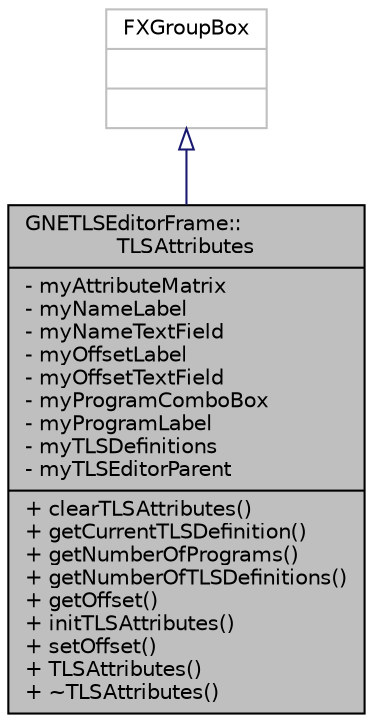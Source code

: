 digraph "GNETLSEditorFrame::TLSAttributes"
{
  edge [fontname="Helvetica",fontsize="10",labelfontname="Helvetica",labelfontsize="10"];
  node [fontname="Helvetica",fontsize="10",shape=record];
  Node0 [label="{GNETLSEditorFrame::\lTLSAttributes\n|- myAttributeMatrix\l- myNameLabel\l- myNameTextField\l- myOffsetLabel\l- myOffsetTextField\l- myProgramComboBox\l- myProgramLabel\l- myTLSDefinitions\l- myTLSEditorParent\l|+ clearTLSAttributes()\l+ getCurrentTLSDefinition()\l+ getNumberOfPrograms()\l+ getNumberOfTLSDefinitions()\l+ getOffset()\l+ initTLSAttributes()\l+ setOffset()\l+ TLSAttributes()\l+ ~TLSAttributes()\l}",height=0.2,width=0.4,color="black", fillcolor="grey75", style="filled", fontcolor="black"];
  Node1 -> Node0 [dir="back",color="midnightblue",fontsize="10",style="solid",arrowtail="onormal",fontname="Helvetica"];
  Node1 [label="{FXGroupBox\n||}",height=0.2,width=0.4,color="grey75", fillcolor="white", style="filled"];
}
